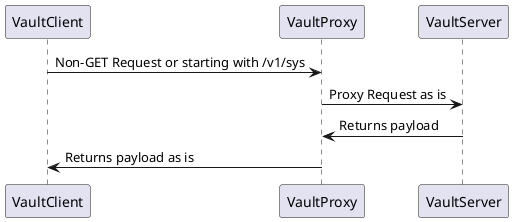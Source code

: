 @startuml
VaultClient -> VaultProxy: Non-GET Request or starting with /v1/sys
VaultProxy -> VaultServer: Proxy Request as is
VaultServer -> VaultProxy: Returns payload
VaultProxy -> VaultClient: Returns payload as is
@enduml